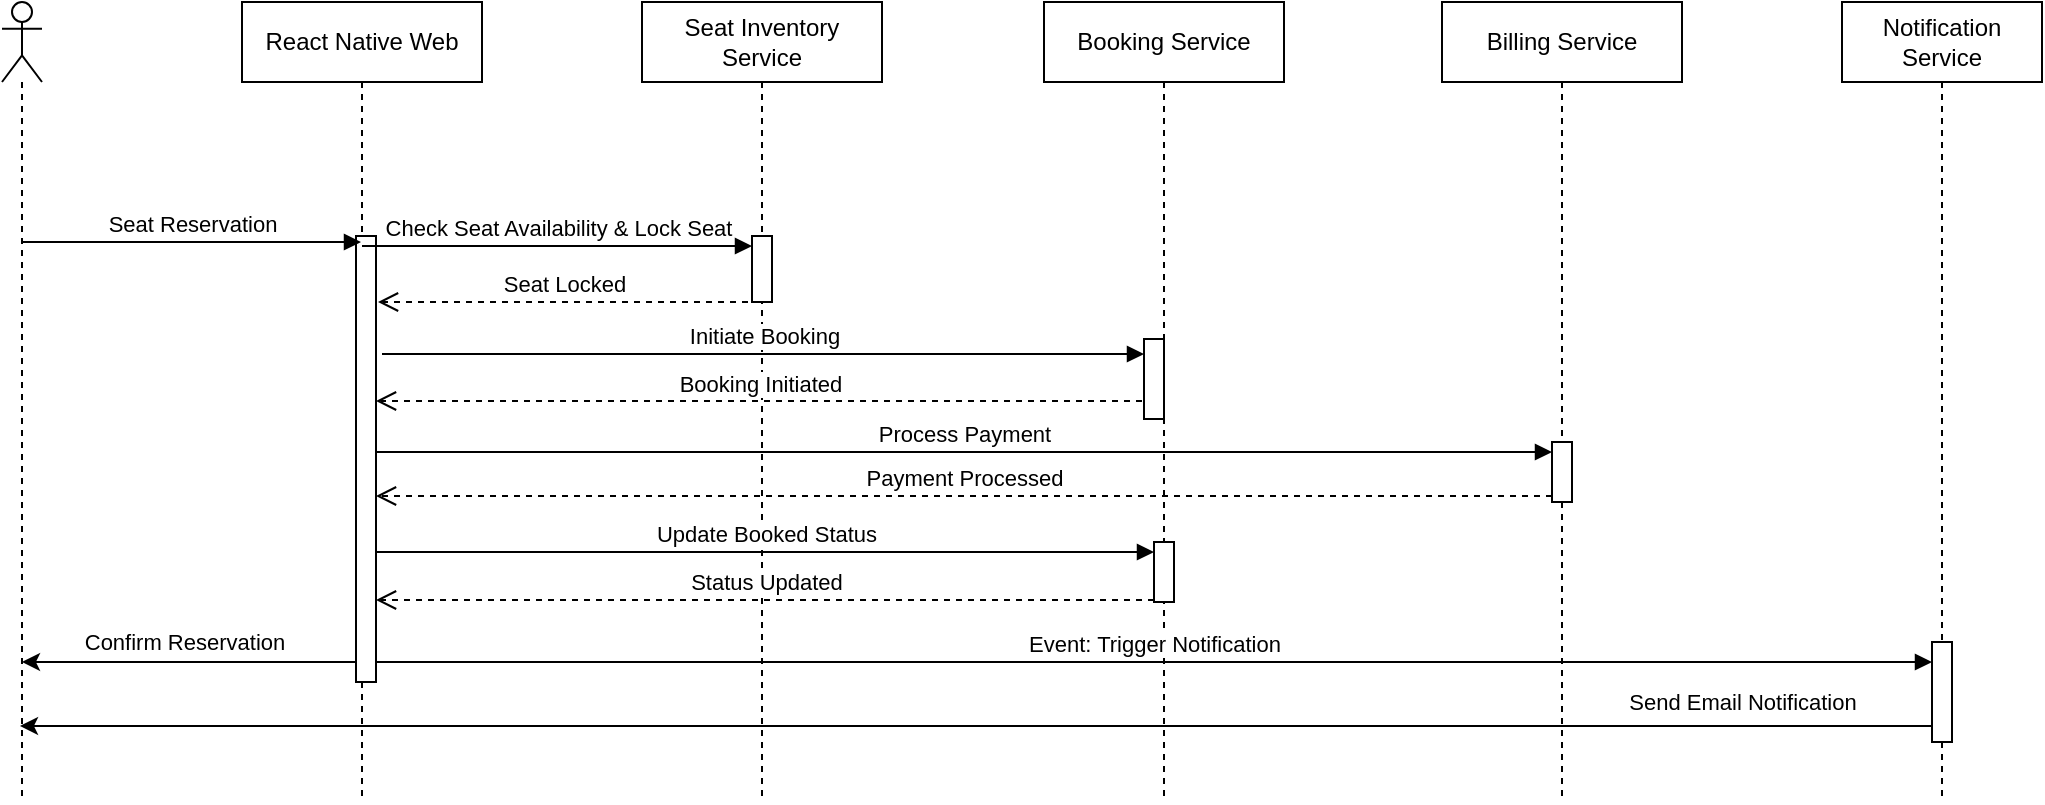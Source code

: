 <mxfile version="26.2.13">
  <diagram name="Page-1" id="0783ab3e-0a74-02c8-0abd-f7b4e66b4bec">
    <mxGraphModel dx="1188" dy="710" grid="1" gridSize="10" guides="1" tooltips="1" connect="1" arrows="1" fold="1" page="1" pageScale="1" pageWidth="850" pageHeight="1100" background="none" math="0" shadow="0">
      <root>
        <mxCell id="0" />
        <mxCell id="1" parent="0" />
        <mxCell id="hDSsyQ16fh_BgJF_T24z-33" value="" style="shape=umlLifeline;perimeter=lifelinePerimeter;whiteSpace=wrap;html=1;container=1;dropTarget=0;collapsible=0;recursiveResize=0;outlineConnect=0;portConstraint=eastwest;newEdgeStyle={&quot;curved&quot;:0,&quot;rounded&quot;:0};participant=umlActor;" vertex="1" parent="1">
          <mxGeometry x="120" y="120" width="20" height="400" as="geometry" />
        </mxCell>
        <mxCell id="hDSsyQ16fh_BgJF_T24z-34" value="React Native Web" style="shape=umlLifeline;perimeter=lifelinePerimeter;whiteSpace=wrap;html=1;container=1;dropTarget=0;collapsible=0;recursiveResize=0;outlineConnect=0;portConstraint=eastwest;newEdgeStyle={&quot;curved&quot;:0,&quot;rounded&quot;:0};" vertex="1" parent="1">
          <mxGeometry x="240" y="120" width="120" height="400" as="geometry" />
        </mxCell>
        <mxCell id="hDSsyQ16fh_BgJF_T24z-41" value="" style="html=1;points=[[0,0,0,0,5],[0,1,0,0,-5],[1,0,0,0,5],[1,1,0,0,-5]];perimeter=orthogonalPerimeter;outlineConnect=0;targetShapes=umlLifeline;portConstraint=eastwest;newEdgeStyle={&quot;curved&quot;:0,&quot;rounded&quot;:0};" vertex="1" parent="hDSsyQ16fh_BgJF_T24z-34">
          <mxGeometry x="57" y="117" width="10" height="223" as="geometry" />
        </mxCell>
        <mxCell id="hDSsyQ16fh_BgJF_T24z-37" value="Booking Service" style="shape=umlLifeline;perimeter=lifelinePerimeter;whiteSpace=wrap;html=1;container=1;dropTarget=0;collapsible=0;recursiveResize=0;outlineConnect=0;portConstraint=eastwest;newEdgeStyle={&quot;curved&quot;:0,&quot;rounded&quot;:0};" vertex="1" parent="1">
          <mxGeometry x="641" y="120" width="120" height="400" as="geometry" />
        </mxCell>
        <mxCell id="hDSsyQ16fh_BgJF_T24z-51" value="" style="html=1;points=[[0,0,0,0,5],[0,1,0,0,-5],[1,0,0,0,5],[1,1,0,0,-5]];perimeter=orthogonalPerimeter;outlineConnect=0;targetShapes=umlLifeline;portConstraint=eastwest;newEdgeStyle={&quot;curved&quot;:0,&quot;rounded&quot;:0};" vertex="1" parent="hDSsyQ16fh_BgJF_T24z-37">
          <mxGeometry x="50" y="168.5" width="10" height="40" as="geometry" />
        </mxCell>
        <mxCell id="hDSsyQ16fh_BgJF_T24z-58" value="" style="html=1;points=[[0,0,0,0,5],[0,1,0,0,-5],[1,0,0,0,5],[1,1,0,0,-5]];perimeter=orthogonalPerimeter;outlineConnect=0;targetShapes=umlLifeline;portConstraint=eastwest;newEdgeStyle={&quot;curved&quot;:0,&quot;rounded&quot;:0};" vertex="1" parent="hDSsyQ16fh_BgJF_T24z-37">
          <mxGeometry x="55" y="270" width="10" height="30" as="geometry" />
        </mxCell>
        <mxCell id="hDSsyQ16fh_BgJF_T24z-38" value="Seat Inventory Service" style="shape=umlLifeline;perimeter=lifelinePerimeter;whiteSpace=wrap;html=1;container=1;dropTarget=0;collapsible=0;recursiveResize=0;outlineConnect=0;portConstraint=eastwest;newEdgeStyle={&quot;curved&quot;:0,&quot;rounded&quot;:0};" vertex="1" parent="1">
          <mxGeometry x="440" y="120" width="120" height="400" as="geometry" />
        </mxCell>
        <mxCell id="hDSsyQ16fh_BgJF_T24z-48" value="" style="html=1;points=[[0,0,0,0,5],[0,1,0,0,-5],[1,0,0,0,5],[1,1,0,0,-5]];perimeter=orthogonalPerimeter;outlineConnect=0;targetShapes=umlLifeline;portConstraint=eastwest;newEdgeStyle={&quot;curved&quot;:0,&quot;rounded&quot;:0};" vertex="1" parent="hDSsyQ16fh_BgJF_T24z-38">
          <mxGeometry x="55" y="117" width="10" height="33" as="geometry" />
        </mxCell>
        <mxCell id="hDSsyQ16fh_BgJF_T24z-39" value="Billing Service" style="shape=umlLifeline;perimeter=lifelinePerimeter;whiteSpace=wrap;html=1;container=1;dropTarget=0;collapsible=0;recursiveResize=0;outlineConnect=0;portConstraint=eastwest;newEdgeStyle={&quot;curved&quot;:0,&quot;rounded&quot;:0};" vertex="1" parent="1">
          <mxGeometry x="840" y="120" width="120" height="400" as="geometry" />
        </mxCell>
        <mxCell id="hDSsyQ16fh_BgJF_T24z-55" value="" style="html=1;points=[[0,0,0,0,5],[0,1,0,0,-5],[1,0,0,0,5],[1,1,0,0,-5]];perimeter=orthogonalPerimeter;outlineConnect=0;targetShapes=umlLifeline;portConstraint=eastwest;newEdgeStyle={&quot;curved&quot;:0,&quot;rounded&quot;:0};" vertex="1" parent="hDSsyQ16fh_BgJF_T24z-39">
          <mxGeometry x="55" y="220" width="10" height="30" as="geometry" />
        </mxCell>
        <mxCell id="hDSsyQ16fh_BgJF_T24z-40" value="Seat Reservation" style="html=1;verticalAlign=bottom;endArrow=block;curved=0;rounded=0;" edge="1" parent="1" target="hDSsyQ16fh_BgJF_T24z-34">
          <mxGeometry width="80" relative="1" as="geometry">
            <mxPoint x="130" y="240" as="sourcePoint" />
            <mxPoint x="210" y="240" as="targetPoint" />
          </mxGeometry>
        </mxCell>
        <mxCell id="hDSsyQ16fh_BgJF_T24z-49" value="Check Seat Availability &amp;amp; Lock Seat" style="html=1;verticalAlign=bottom;endArrow=block;curved=0;rounded=0;entryX=0;entryY=0;entryDx=0;entryDy=5;" edge="1" target="hDSsyQ16fh_BgJF_T24z-48" parent="1" source="hDSsyQ16fh_BgJF_T24z-34">
          <mxGeometry relative="1" as="geometry">
            <mxPoint x="425" y="242" as="sourcePoint" />
          </mxGeometry>
        </mxCell>
        <mxCell id="hDSsyQ16fh_BgJF_T24z-50" value="Seat Locked" style="html=1;verticalAlign=bottom;endArrow=open;dashed=1;endSize=8;curved=0;rounded=0;exitX=0;exitY=1;exitDx=0;exitDy=-5;" edge="1" parent="1">
          <mxGeometry relative="1" as="geometry">
            <mxPoint x="308" y="270" as="targetPoint" />
            <mxPoint x="493" y="270" as="sourcePoint" />
          </mxGeometry>
        </mxCell>
        <mxCell id="hDSsyQ16fh_BgJF_T24z-52" value="Initiate Booking" style="html=1;verticalAlign=bottom;endArrow=block;curved=0;rounded=0;" edge="1" target="hDSsyQ16fh_BgJF_T24z-51" parent="1">
          <mxGeometry relative="1" as="geometry">
            <mxPoint x="310" y="296" as="sourcePoint" />
            <mxPoint x="690" y="300" as="targetPoint" />
          </mxGeometry>
        </mxCell>
        <mxCell id="hDSsyQ16fh_BgJF_T24z-53" value="Booking Initiated" style="html=1;verticalAlign=bottom;endArrow=open;dashed=1;endSize=8;curved=0;rounded=0;" edge="1" parent="1" target="hDSsyQ16fh_BgJF_T24z-41">
          <mxGeometry relative="1" as="geometry">
            <mxPoint x="300" y="320" as="targetPoint" />
            <mxPoint x="690" y="319.5" as="sourcePoint" />
          </mxGeometry>
        </mxCell>
        <mxCell id="hDSsyQ16fh_BgJF_T24z-56" value="Process Payment" style="html=1;verticalAlign=bottom;endArrow=block;curved=0;rounded=0;entryX=0;entryY=0;entryDx=0;entryDy=5;" edge="1" target="hDSsyQ16fh_BgJF_T24z-55" parent="1" source="hDSsyQ16fh_BgJF_T24z-41">
          <mxGeometry relative="1" as="geometry">
            <mxPoint x="825" y="345" as="sourcePoint" />
          </mxGeometry>
        </mxCell>
        <mxCell id="hDSsyQ16fh_BgJF_T24z-57" value="Payment Processed" style="html=1;verticalAlign=bottom;endArrow=open;dashed=1;endSize=8;curved=0;rounded=0;exitX=0;exitY=1;exitDx=0;exitDy=-5;" edge="1" parent="1">
          <mxGeometry relative="1" as="geometry">
            <mxPoint x="307" y="367" as="targetPoint" />
            <mxPoint x="895" y="367" as="sourcePoint" />
          </mxGeometry>
        </mxCell>
        <mxCell id="hDSsyQ16fh_BgJF_T24z-59" value="Update Booked Status" style="html=1;verticalAlign=bottom;endArrow=block;curved=0;rounded=0;entryX=0;entryY=0;entryDx=0;entryDy=5;" edge="1" target="hDSsyQ16fh_BgJF_T24z-58" parent="1" source="hDSsyQ16fh_BgJF_T24z-41">
          <mxGeometry relative="1" as="geometry">
            <mxPoint x="626" y="395" as="sourcePoint" />
          </mxGeometry>
        </mxCell>
        <mxCell id="hDSsyQ16fh_BgJF_T24z-60" value="Status Updated" style="html=1;verticalAlign=bottom;endArrow=open;dashed=1;endSize=8;curved=0;rounded=0;exitX=0;exitY=1;exitDx=0;exitDy=-5;" edge="1" parent="1">
          <mxGeometry relative="1" as="geometry">
            <mxPoint x="307" y="419" as="targetPoint" />
            <mxPoint x="696" y="419" as="sourcePoint" />
          </mxGeometry>
        </mxCell>
        <mxCell id="hDSsyQ16fh_BgJF_T24z-61" value="Notification Service" style="shape=umlLifeline;perimeter=lifelinePerimeter;whiteSpace=wrap;html=1;container=1;dropTarget=0;collapsible=0;recursiveResize=0;outlineConnect=0;portConstraint=eastwest;newEdgeStyle={&quot;curved&quot;:0,&quot;rounded&quot;:0};" vertex="1" parent="1">
          <mxGeometry x="1040" y="120" width="100" height="400" as="geometry" />
        </mxCell>
        <mxCell id="hDSsyQ16fh_BgJF_T24z-62" value="" style="html=1;points=[[0,0,0,0,5],[0,1,0,0,-5],[1,0,0,0,5],[1,1,0,0,-5]];perimeter=orthogonalPerimeter;outlineConnect=0;targetShapes=umlLifeline;portConstraint=eastwest;newEdgeStyle={&quot;curved&quot;:0,&quot;rounded&quot;:0};" vertex="1" parent="hDSsyQ16fh_BgJF_T24z-61">
          <mxGeometry x="45" y="320" width="10" height="50" as="geometry" />
        </mxCell>
        <mxCell id="hDSsyQ16fh_BgJF_T24z-63" value="Event: Trigger Notification" style="html=1;verticalAlign=bottom;endArrow=block;curved=0;rounded=0;entryX=0;entryY=0;entryDx=0;entryDy=5;" edge="1" parent="1">
          <mxGeometry relative="1" as="geometry">
            <mxPoint x="307" y="450" as="sourcePoint" />
            <mxPoint x="1085" y="450" as="targetPoint" />
            <mxPoint as="offset" />
          </mxGeometry>
        </mxCell>
        <mxCell id="hDSsyQ16fh_BgJF_T24z-65" style="edgeStyle=orthogonalEdgeStyle;rounded=0;orthogonalLoop=1;jettySize=auto;html=1;curved=0;entryX=0.45;entryY=0.905;entryDx=0;entryDy=0;entryPerimeter=0;" edge="1" parent="1" source="hDSsyQ16fh_BgJF_T24z-62" target="hDSsyQ16fh_BgJF_T24z-33">
          <mxGeometry relative="1" as="geometry">
            <Array as="points">
              <mxPoint x="1090" y="482" />
            </Array>
          </mxGeometry>
        </mxCell>
        <mxCell id="hDSsyQ16fh_BgJF_T24z-68" value="Send Email Notification" style="edgeLabel;html=1;align=center;verticalAlign=middle;resizable=0;points=[];" vertex="1" connectable="0" parent="hDSsyQ16fh_BgJF_T24z-65">
          <mxGeometry x="-0.818" y="1" relative="1" as="geometry">
            <mxPoint x="-8" y="-13" as="offset" />
          </mxGeometry>
        </mxCell>
        <mxCell id="hDSsyQ16fh_BgJF_T24z-66" style="edgeStyle=orthogonalEdgeStyle;rounded=0;orthogonalLoop=1;jettySize=auto;html=1;curved=0;" edge="1" parent="1" source="hDSsyQ16fh_BgJF_T24z-41" target="hDSsyQ16fh_BgJF_T24z-33">
          <mxGeometry relative="1" as="geometry">
            <Array as="points">
              <mxPoint x="260" y="450" />
              <mxPoint x="260" y="450" />
            </Array>
          </mxGeometry>
        </mxCell>
        <mxCell id="hDSsyQ16fh_BgJF_T24z-67" value="Confirm Reservation" style="edgeLabel;html=1;align=center;verticalAlign=middle;resizable=0;points=[];" vertex="1" connectable="0" parent="hDSsyQ16fh_BgJF_T24z-66">
          <mxGeometry x="0.266" y="1" relative="1" as="geometry">
            <mxPoint x="19" y="-11" as="offset" />
          </mxGeometry>
        </mxCell>
      </root>
    </mxGraphModel>
  </diagram>
</mxfile>
